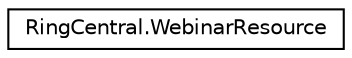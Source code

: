 digraph "Graphical Class Hierarchy"
{
 // LATEX_PDF_SIZE
  edge [fontname="Helvetica",fontsize="10",labelfontname="Helvetica",labelfontsize="10"];
  node [fontname="Helvetica",fontsize="10",shape=record];
  rankdir="LR";
  Node0 [label="RingCentral.WebinarResource",height=0.2,width=0.4,color="black", fillcolor="white", style="filled",URL="$classRingCentral_1_1WebinarResource.html",tooltip=" "];
}
